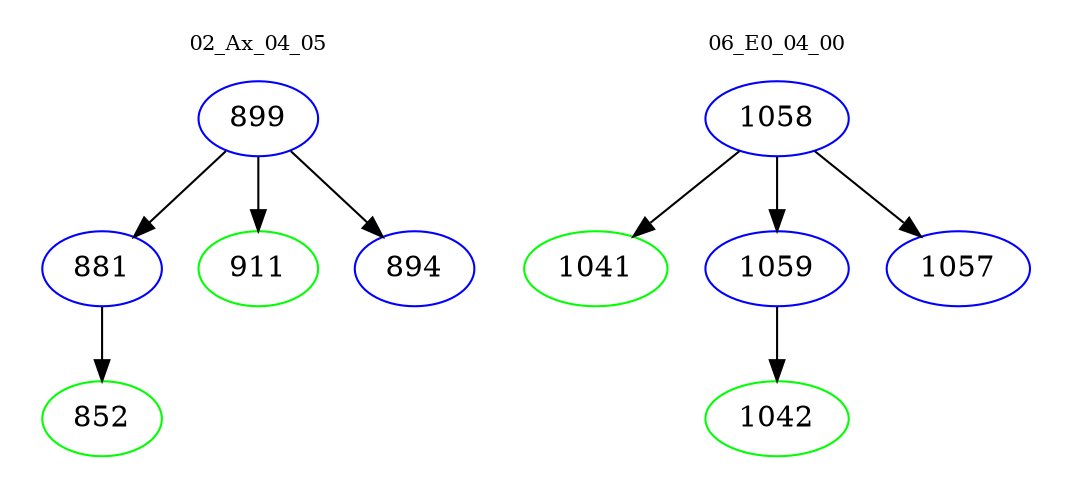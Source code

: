 digraph{
subgraph cluster_0 {
color = white
label = "02_Ax_04_05";
fontsize=10;
T0_899 [label="899", color="blue"]
T0_899 -> T0_881 [color="black"]
T0_881 [label="881", color="blue"]
T0_881 -> T0_852 [color="black"]
T0_852 [label="852", color="green"]
T0_899 -> T0_911 [color="black"]
T0_911 [label="911", color="green"]
T0_899 -> T0_894 [color="black"]
T0_894 [label="894", color="blue"]
}
subgraph cluster_1 {
color = white
label = "06_E0_04_00";
fontsize=10;
T1_1058 [label="1058", color="blue"]
T1_1058 -> T1_1041 [color="black"]
T1_1041 [label="1041", color="green"]
T1_1058 -> T1_1059 [color="black"]
T1_1059 [label="1059", color="blue"]
T1_1059 -> T1_1042 [color="black"]
T1_1042 [label="1042", color="green"]
T1_1058 -> T1_1057 [color="black"]
T1_1057 [label="1057", color="blue"]
}
}
